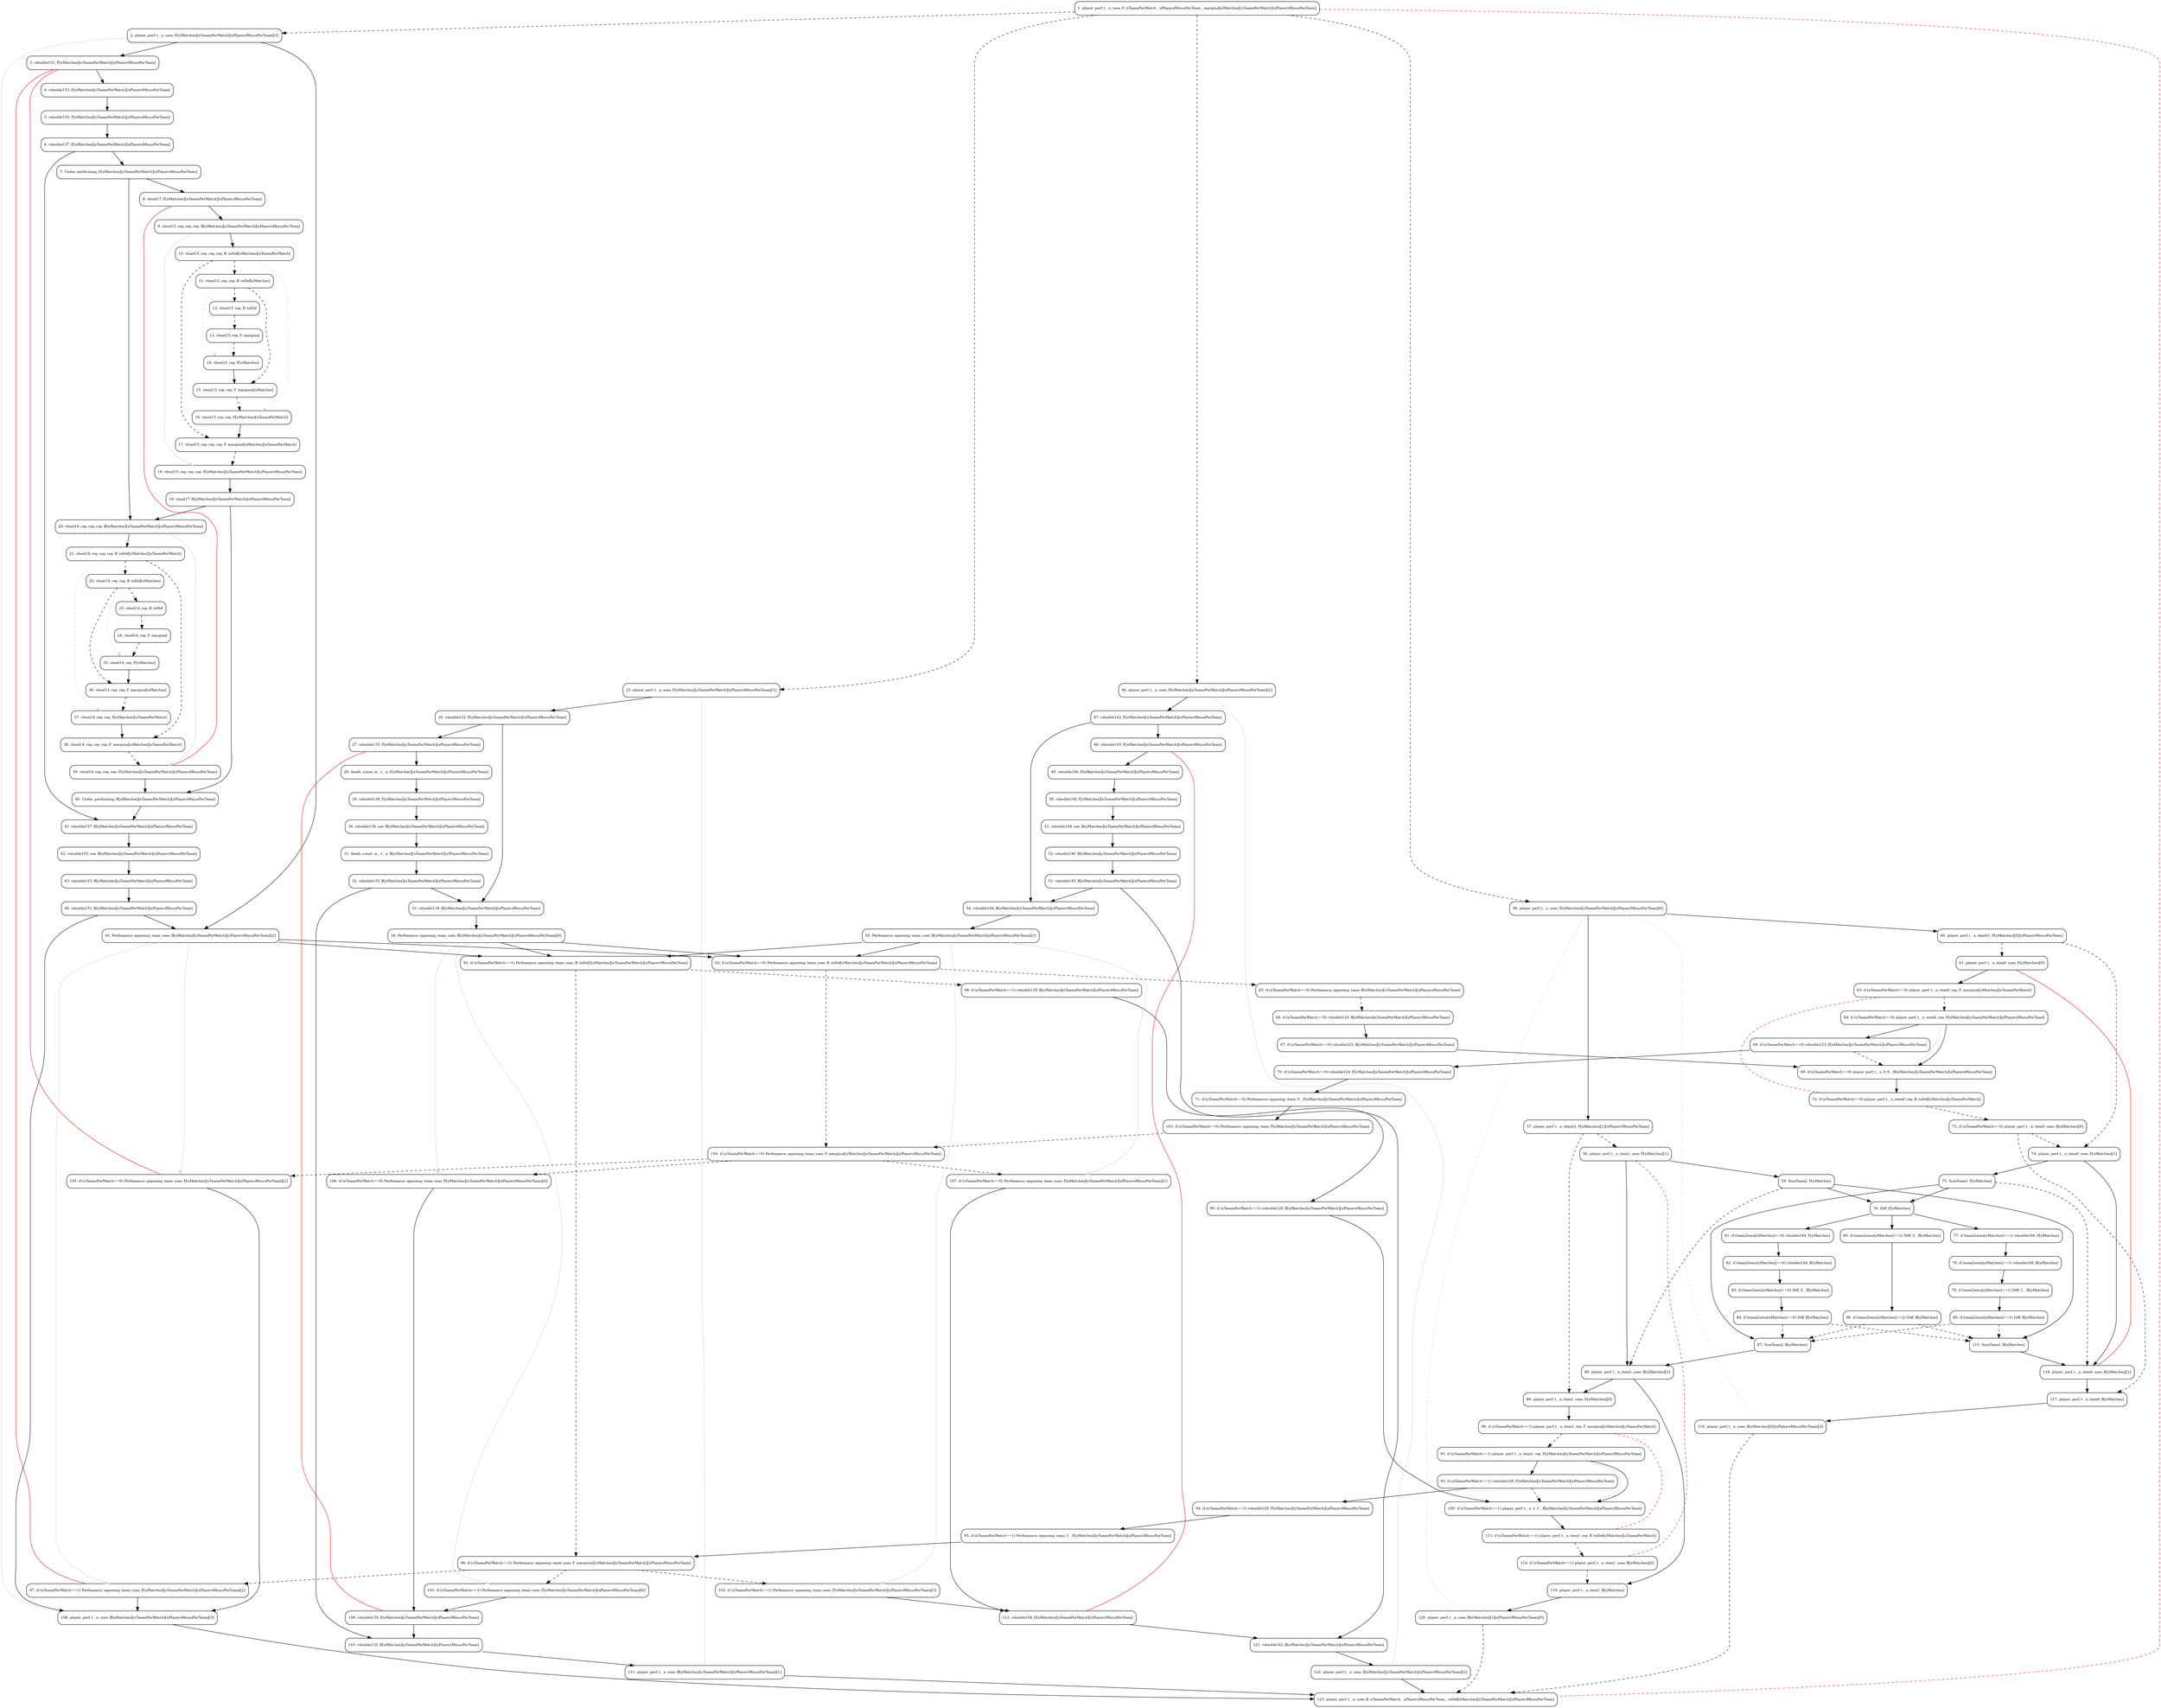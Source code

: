 digraph Model
{
    node [ fontsize=8, style="filled, rounded", fillcolor=transparent ];

    node1 [ label="1. player_perf_t__n_uses_F_nTeamsPerMatch__nPlayersMinusPerTeam__marginal[nMatches][nTeamsPerMatch][nPlayersMinusPerTeam]" fontsize="9" fontcolor="#000000" shape="box" ];
    node2 [ label="2. player_perf_t__n_uses_F[nMatches][nTeamsPerMatch][nPlayersMinusPerTeam][3]" fontsize="9" fontcolor="#000000" shape="box" ];
    node3 [ label="3. vdouble151_F[nMatches][nTeamsPerMatch][nPlayersMinusPerTeam]" fontsize="9" fontcolor="#000000" shape="box" ];
    node4 [ label="4. vdouble153_F[nMatches][nTeamsPerMatch][nPlayersMinusPerTeam]" fontsize="9" fontcolor="#000000" shape="box" ];
    node5 [ label="5. vdouble155_F[nMatches][nTeamsPerMatch][nPlayersMinusPerTeam]" fontsize="9" fontcolor="#000000" shape="box" ];
    node6 [ label="6. vdouble157_F[nMatches][nTeamsPerMatch][nPlayersMinusPerTeam]" fontsize="9" fontcolor="#000000" shape="box" ];
    node7 [ label="7. Under_performing_F[nMatches][nTeamsPerMatch][nPlayersMinusPerTeam]" fontsize="9" fontcolor="#000000" shape="box" ];
    node8 [ label="8. vbool17_F[nMatches][nTeamsPerMatch][nPlayersMinusPerTeam]" fontsize="9" fontcolor="#000000" shape="box" ];
    node9 [ label="9. vbool15_rep_rep_rep_B[nMatches][nTeamsPerMatch][nPlayersMinusPerTeam]" fontsize="9" fontcolor="#000000" shape="box" ];
    node10 [ label="10. vbool15_rep_rep_rep_B_toDef[nMatches][nTeamsPerMatch]" fontsize="9" fontcolor="#000000" shape="box" ];
    node11 [ label="11. vbool15_rep_rep_B_toDef[nMatches]" fontsize="9" fontcolor="#000000" shape="box" ];
    node12 [ label="12. vbool15_rep_B_toDef" fontsize="9" fontcolor="#000000" shape="box" ];
    node13 [ label="13. vbool15_rep_F_marginal" fontsize="9" fontcolor="#000000" shape="box" ];
    node14 [ label="14. vbool15_rep_F[nMatches]" fontsize="9" fontcolor="#000000" shape="box" ];
    node15 [ label="15. vbool15_rep_rep_F_marginal[nMatches]" fontsize="9" fontcolor="#000000" shape="box" ];
    node16 [ label="16. vbool15_rep_rep_F[nMatches][nTeamsPerMatch]" fontsize="9" fontcolor="#000000" shape="box" ];
    node17 [ label="17. vbool15_rep_rep_rep_F_marginal[nMatches][nTeamsPerMatch]" fontsize="9" fontcolor="#000000" shape="box" ];
    node18 [ label="18. vbool15_rep_rep_rep_F[nMatches][nTeamsPerMatch][nPlayersMinusPerTeam]" fontsize="9" fontcolor="#000000" shape="box" ];
    node19 [ label="19. vbool17_B[nMatches][nTeamsPerMatch][nPlayersMinusPerTeam]" fontsize="9" fontcolor="#000000" shape="box" ];
    node20 [ label="20. vbool14_rep_rep_rep_B[nMatches][nTeamsPerMatch][nPlayersMinusPerTeam]" fontsize="9" fontcolor="#000000" shape="box" ];
    node21 [ label="21. vbool14_rep_rep_rep_B_toDef[nMatches][nTeamsPerMatch]" fontsize="9" fontcolor="#000000" shape="box" ];
    node22 [ label="22. vbool14_rep_rep_B_toDef[nMatches]" fontsize="9" fontcolor="#000000" shape="box" ];
    node23 [ label="23. vbool14_rep_B_toDef" fontsize="9" fontcolor="#000000" shape="box" ];
    node24 [ label="24. vbool14_rep_F_marginal" fontsize="9" fontcolor="#000000" shape="box" ];
    node25 [ label="25. player_perf_t__n_uses_F[nMatches][nTeamsPerMatch][nPlayersMinusPerTeam][1]" fontsize="9" fontcolor="#000000" shape="box" ];
    node26 [ label="26. vdouble132_F[nMatches][nTeamsPerMatch][nPlayersMinusPerTeam]" fontsize="9" fontcolor="#000000" shape="box" ];
    node27 [ label="27. vdouble135_F[nMatches][nTeamsPerMatch][nPlayersMinusPerTeam]" fontsize="9" fontcolor="#000000" shape="box" ];
    node28 [ label="28. death_count_m__t__n_F[nMatches][nTeamsPerMatch][nPlayersMinusPerTeam]" fontsize="9" fontcolor="#000000" shape="box" ];
    node29 [ label="29. vdouble138_F[nMatches][nTeamsPerMatch][nPlayersMinusPerTeam]" fontsize="9" fontcolor="#000000" shape="box" ];
    node30 [ label="30. vdouble138_use_B[nMatches][nTeamsPerMatch][nPlayersMinusPerTeam]" fontsize="9" fontcolor="#000000" shape="box" ];
    node31 [ label="31. death_count_m__t__n_B[nMatches][nTeamsPerMatch][nPlayersMinusPerTeam]" fontsize="9" fontcolor="#000000" shape="box" ];
    node32 [ label="32. vdouble135_B[nMatches][nTeamsPerMatch][nPlayersMinusPerTeam]" fontsize="9" fontcolor="#000000" shape="box" ];
    node33 [ label="33. vdouble134_B[nMatches][nTeamsPerMatch][nPlayersMinusPerTeam]" fontsize="9" fontcolor="#000000" shape="box" ];
    node34 [ label="34. Perfomance_opposing_team_uses_B[nMatches][nTeamsPerMatch][nPlayersMinusPerTeam][0]" fontsize="9" fontcolor="#000000" shape="box" ];
    node35 [ label="35. vbool14_rep_F[nMatches]" fontsize="9" fontcolor="#000000" shape="box" ];
    node36 [ label="36. vbool14_rep_rep_F_marginal[nMatches]" fontsize="9" fontcolor="#000000" shape="box" ];
    node37 [ label="37. vbool14_rep_rep_F[nMatches][nTeamsPerMatch]" fontsize="9" fontcolor="#000000" shape="box" ];
    node38 [ label="38. vbool14_rep_rep_rep_F_marginal[nMatches][nTeamsPerMatch]" fontsize="9" fontcolor="#000000" shape="box" ];
    node39 [ label="39. vbool14_rep_rep_rep_F[nMatches][nTeamsPerMatch][nPlayersMinusPerTeam]" fontsize="9" fontcolor="#000000" shape="box" ];
    node40 [ label="40. Under_performing_B[nMatches][nTeamsPerMatch][nPlayersMinusPerTeam]" fontsize="9" fontcolor="#000000" shape="box" ];
    node41 [ label="41. vdouble157_B[nMatches][nTeamsPerMatch][nPlayersMinusPerTeam]" fontsize="9" fontcolor="#000000" shape="box" ];
    node42 [ label="42. vdouble155_use_B[nMatches][nTeamsPerMatch][nPlayersMinusPerTeam]" fontsize="9" fontcolor="#000000" shape="box" ];
    node43 [ label="43. vdouble153_B[nMatches][nTeamsPerMatch][nPlayersMinusPerTeam]" fontsize="9" fontcolor="#000000" shape="box" ];
    node44 [ label="44. vdouble151_B[nMatches][nTeamsPerMatch][nPlayersMinusPerTeam]" fontsize="9" fontcolor="#000000" shape="box" ];
    node45 [ label="45. Perfomance_opposing_team_uses_B[nMatches][nTeamsPerMatch][nPlayersMinusPerTeam][2]" fontsize="9" fontcolor="#000000" shape="box" ];
    node46 [ label="46. player_perf_t__n_uses_F[nMatches][nTeamsPerMatch][nPlayersMinusPerTeam][2]" fontsize="9" fontcolor="#000000" shape="box" ];
    node47 [ label="47. vdouble142_F[nMatches][nTeamsPerMatch][nPlayersMinusPerTeam]" fontsize="9" fontcolor="#000000" shape="box" ];
    node48 [ label="48. vdouble145_F[nMatches][nTeamsPerMatch][nPlayersMinusPerTeam]" fontsize="9" fontcolor="#000000" shape="box" ];
    node49 [ label="49. vdouble146_F[nMatches][nTeamsPerMatch][nPlayersMinusPerTeam]" fontsize="9" fontcolor="#000000" shape="box" ];
    node50 [ label="50. vdouble148_F[nMatches][nTeamsPerMatch][nPlayersMinusPerTeam]" fontsize="9" fontcolor="#000000" shape="box" ];
    node51 [ label="51. vdouble148_use_B[nMatches][nTeamsPerMatch][nPlayersMinusPerTeam]" fontsize="9" fontcolor="#000000" shape="box" ];
    node52 [ label="52. vdouble146_B[nMatches][nTeamsPerMatch][nPlayersMinusPerTeam]" fontsize="9" fontcolor="#000000" shape="box" ];
    node53 [ label="53. vdouble145_B[nMatches][nTeamsPerMatch][nPlayersMinusPerTeam]" fontsize="9" fontcolor="#000000" shape="box" ];
    node54 [ label="54. vdouble144_B[nMatches][nTeamsPerMatch][nPlayersMinusPerTeam]" fontsize="9" fontcolor="#000000" shape="box" ];
    node55 [ label="55. Perfomance_opposing_team_uses_B[nMatches][nTeamsPerMatch][nPlayersMinusPerTeam][1]" fontsize="9" fontcolor="#000000" shape="box" ];
    node56 [ label="56. player_perf_t__n_uses_F[nMatches][nTeamsPerMatch][nPlayersMinusPerTeam][0]" fontsize="9" fontcolor="#000000" shape="box" ];
    node57 [ label="57. player_perf_t__n_depth1_F[nMatches][1][nPlayersMinusPerTeam]" fontsize="9" fontcolor="#000000" shape="box" ];
    node58 [ label="58. player_perf_t__n_item1_uses_F[nMatches][1]" fontsize="9" fontcolor="#000000" shape="box" ];
    node59 [ label="59. SumTeam2_F[nMatches]" fontsize="9" fontcolor="#000000" shape="box" ];
    node60 [ label="60. player_perf_t__n_depth1_F[nMatches][0][nPlayersMinusPerTeam]" fontsize="9" fontcolor="#000000" shape="box" ];
    node61 [ label="61. player_perf_t__n_item0_uses_F[nMatches][0]" fontsize="9" fontcolor="#000000" shape="box" ];
    node62 [ label="62. if (nTeamsPerMatch==0) Perfomance_opposing_team_uses_B_toDef[nMatches][nTeamsPerMatch][nPlayersMinusPerTeam]" fontsize="9" fontcolor="#000000" shape="box" ];
    node63 [ label="63. if (nTeamsPerMatch==0) player_perf_t__n_item0_rep_F_marginal[nMatches][nTeamsPerMatch]" fontsize="9" fontcolor="#000000" shape="box" ];
    node64 [ label="64. if (nTeamsPerMatch==0) player_perf_t__n_item0_rep_F[nMatches][nTeamsPerMatch][nPlayersMinusPerTeam]" fontsize="9" fontcolor="#000000" shape="box" ];
    node65 [ label="65. if (nTeamsPerMatch==0) Perfomance_opposing_team_B[nMatches][nTeamsPerMatch][nPlayersMinusPerTeam]" fontsize="9" fontcolor="#000000" shape="box" ];
    node66 [ label="66. if (nTeamsPerMatch==0) vdouble124_B[nMatches][nTeamsPerMatch][nPlayersMinusPerTeam]" fontsize="9" fontcolor="#000000" shape="box" ];
    node67 [ label="67. if (nTeamsPerMatch==0) vdouble123_B[nMatches][nTeamsPerMatch][nPlayersMinusPerTeam]" fontsize="9" fontcolor="#000000" shape="box" ];
    node68 [ label="68. if (nTeamsPerMatch==0) vdouble123_F[nMatches][nTeamsPerMatch][nPlayersMinusPerTeam]" fontsize="9" fontcolor="#000000" shape="box" ];
    node69 [ label="69. if (nTeamsPerMatch==0) player_perf_t__n_0_0__B[nMatches][nTeamsPerMatch][nPlayersMinusPerTeam]" fontsize="9" fontcolor="#000000" shape="box" ];
    node70 [ label="70. if (nTeamsPerMatch==0) vdouble124_F[nMatches][nTeamsPerMatch][nPlayersMinusPerTeam]" fontsize="9" fontcolor="#000000" shape="box" ];
    node71 [ label="71. if (nTeamsPerMatch==0) Perfomance_opposing_team_0__F[nMatches][nTeamsPerMatch][nPlayersMinusPerTeam]" fontsize="9" fontcolor="#000000" shape="box" ];
    node72 [ label="72. if (nTeamsPerMatch==0) player_perf_t__n_item0_rep_B_toDef[nMatches][nTeamsPerMatch]" fontsize="9" fontcolor="#000000" shape="box" ];
    node73 [ label="73. if (nTeamsPerMatch==0) player_perf_t__n_item0_uses_B[nMatches][0]" fontsize="9" fontcolor="#000000" shape="box" ];
    node74 [ label="74. player_perf_t__n_item0_uses_F[nMatches][1]" fontsize="9" fontcolor="#000000" shape="box" ];
    node75 [ label="75. SumTeam1_F[nMatches]" fontsize="9" fontcolor="#000000" shape="box" ];
    node76 [ label="76. Diff_F[nMatches]" fontsize="9" fontcolor="#000000" shape="box" ];
    node77 [ label="77. if (team2wins[nMatches]==1) vdouble166_F[nMatches]" fontsize="9" fontcolor="#000000" shape="box" ];
    node78 [ label="78. if (team2wins[nMatches]==1) vdouble166_B[nMatches]" fontsize="9" fontcolor="#000000" shape="box" ];
    node79 [ label="79. if (team2wins[nMatches]==1) Diff_1__B[nMatches]" fontsize="9" fontcolor="#000000" shape="box" ];
    node80 [ label="80. if (team2wins[nMatches]==1) Diff_B[nMatches]" fontsize="9" fontcolor="#000000" shape="box" ];
    node81 [ label="81. if (team2wins[nMatches]==0) vdouble164_F[nMatches]" fontsize="9" fontcolor="#000000" shape="box" ];
    node82 [ label="82. if (team2wins[nMatches]==0) vdouble164_B[nMatches]" fontsize="9" fontcolor="#000000" shape="box" ];
    node83 [ label="83. if (team2wins[nMatches]==0) Diff_0__B[nMatches]" fontsize="9" fontcolor="#000000" shape="box" ];
    node84 [ label="84. if (team2wins[nMatches]==0) Diff_B[nMatches]" fontsize="9" fontcolor="#000000" shape="box" ];
    node85 [ label="85. if (team2wins[nMatches]==2) Diff_2__B[nMatches]" fontsize="9" fontcolor="#000000" shape="box" ];
    node86 [ label="86. if (team2wins[nMatches]==2) Diff_B[nMatches]" fontsize="9" fontcolor="#000000" shape="box" ];
    node87 [ label="87. SumTeam2_B[nMatches]" fontsize="9" fontcolor="#000000" shape="box" ];
    node88 [ label="88. player_perf_t__n_item1_uses_B[nMatches][1]" fontsize="9" fontcolor="#000000" shape="box" ];
    node89 [ label="89. player_perf_t__n_item1_uses_F[nMatches][0]" fontsize="9" fontcolor="#000000" shape="box" ];
    node90 [ label="90. if (nTeamsPerMatch==1) player_perf_t__n_item1_rep_F_marginal[nMatches][nTeamsPerMatch]" fontsize="9" fontcolor="#000000" shape="box" ];
    node91 [ label="91. if (nTeamsPerMatch==1) player_perf_t__n_item1_rep_F[nMatches][nTeamsPerMatch][nPlayersMinusPerTeam]" fontsize="9" fontcolor="#000000" shape="box" ];
    node92 [ label="92. if (nTeamsPerMatch==1) Perfomance_opposing_team_uses_B_toDef2[nMatches][nTeamsPerMatch][nPlayersMinusPerTeam]" fontsize="9" fontcolor="#000000" shape="box" ];
    node93 [ label="93. if (nTeamsPerMatch==1) vdouble128_F[nMatches][nTeamsPerMatch][nPlayersMinusPerTeam]" fontsize="9" fontcolor="#000000" shape="box" ];
    node94 [ label="94. if (nTeamsPerMatch==1) vdouble129_F[nMatches][nTeamsPerMatch][nPlayersMinusPerTeam]" fontsize="9" fontcolor="#000000" shape="box" ];
    node95 [ label="95. if (nTeamsPerMatch==1) Perfomance_opposing_team_1__F[nMatches][nTeamsPerMatch][nPlayersMinusPerTeam]" fontsize="9" fontcolor="#000000" shape="box" ];
    node96 [ label="96. if (nTeamsPerMatch==1) Perfomance_opposing_team_uses_F_marginal2[nMatches][nTeamsPerMatch][nPlayersMinusPerTeam]" fontsize="9" fontcolor="#000000" shape="box" ];
    node97 [ label="97. if (nTeamsPerMatch==1) Perfomance_opposing_team_uses_F[nMatches][nTeamsPerMatch][nPlayersMinusPerTeam][2]" fontsize="9" fontcolor="#000000" shape="box" ];
    node98 [ label="98. if (nTeamsPerMatch==1) vdouble129_B[nMatches][nTeamsPerMatch][nPlayersMinusPerTeam]" fontsize="9" fontcolor="#000000" shape="box" ];
    node99 [ label="99. if (nTeamsPerMatch==1) vdouble128_B[nMatches][nTeamsPerMatch][nPlayersMinusPerTeam]" fontsize="9" fontcolor="#000000" shape="box" ];
    node100 [ label="100. if (nTeamsPerMatch==1) player_perf_t__n_1_1__B[nMatches][nTeamsPerMatch][nPlayersMinusPerTeam]" fontsize="9" fontcolor="#000000" shape="box" ];
    node101 [ label="101. if (nTeamsPerMatch==1) Perfomance_opposing_team_uses_F[nMatches][nTeamsPerMatch][nPlayersMinusPerTeam][0]" fontsize="9" fontcolor="#000000" shape="box" ];
    node102 [ label="102. if (nTeamsPerMatch==1) Perfomance_opposing_team_uses_F[nMatches][nTeamsPerMatch][nPlayersMinusPerTeam][1]" fontsize="9" fontcolor="#000000" shape="box" ];
    node103 [ label="103. if (nTeamsPerMatch==0) Perfomance_opposing_team_F[nMatches][nTeamsPerMatch][nPlayersMinusPerTeam]" fontsize="9" fontcolor="#000000" shape="box" ];
    node104 [ label="104. if (nTeamsPerMatch==0) Perfomance_opposing_team_uses_F_marginal[nMatches][nTeamsPerMatch][nPlayersMinusPerTeam]" fontsize="9" fontcolor="#000000" shape="box" ];
    node105 [ label="105. if (nTeamsPerMatch==0) Perfomance_opposing_team_uses_F[nMatches][nTeamsPerMatch][nPlayersMinusPerTeam][2]" fontsize="9" fontcolor="#000000" shape="box" ];
    node106 [ label="106. if (nTeamsPerMatch==0) Perfomance_opposing_team_uses_F[nMatches][nTeamsPerMatch][nPlayersMinusPerTeam][0]" fontsize="9" fontcolor="#000000" shape="box" ];
    node107 [ label="107. if (nTeamsPerMatch==0) Perfomance_opposing_team_uses_F[nMatches][nTeamsPerMatch][nPlayersMinusPerTeam][1]" fontsize="9" fontcolor="#000000" shape="box" ];
    node108 [ label="108. player_perf_t__n_uses_B[nMatches][nTeamsPerMatch][nPlayersMinusPerTeam][3]" fontsize="9" fontcolor="#000000" shape="box" ];
    node109 [ label="109. vdouble134_F[nMatches][nTeamsPerMatch][nPlayersMinusPerTeam]" fontsize="9" fontcolor="#000000" shape="box" ];
    node110 [ label="110. vdouble132_B[nMatches][nTeamsPerMatch][nPlayersMinusPerTeam]" fontsize="9" fontcolor="#000000" shape="box" ];
    node111 [ label="111. player_perf_t__n_uses_B[nMatches][nTeamsPerMatch][nPlayersMinusPerTeam][1]" fontsize="9" fontcolor="#000000" shape="box" ];
    node112 [ label="112. vdouble144_F[nMatches][nTeamsPerMatch][nPlayersMinusPerTeam]" fontsize="9" fontcolor="#000000" shape="box" ];
    node113 [ label="113. if (nTeamsPerMatch==1) player_perf_t__n_item1_rep_B_toDef[nMatches][nTeamsPerMatch]" fontsize="9" fontcolor="#000000" shape="box" ];
    node114 [ label="114. if (nTeamsPerMatch==1) player_perf_t__n_item1_uses_B[nMatches][0]" fontsize="9" fontcolor="#000000" shape="box" ];
    node115 [ label="115. SumTeam1_B[nMatches]" fontsize="9" fontcolor="#000000" shape="box" ];
    node116 [ label="116. player_perf_t__n_item0_uses_B[nMatches][1]" fontsize="9" fontcolor="#000000" shape="box" ];
    node117 [ label="117. player_perf_t__n_item0_B[nMatches]" fontsize="9" fontcolor="#000000" shape="box" ];
    node118 [ label="118. player_perf_t__n_uses_B[nMatches][0][nPlayersMinusPerTeam][0]" fontsize="9" fontcolor="#000000" shape="box" ];
    node119 [ label="119. player_perf_t__n_item1_B[nMatches]" fontsize="9" fontcolor="#000000" shape="box" ];
    node120 [ label="120. player_perf_t__n_uses_B[nMatches][1][nPlayersMinusPerTeam][0]" fontsize="9" fontcolor="#000000" shape="box" ];
    node121 [ label="121. vdouble142_B[nMatches][nTeamsPerMatch][nPlayersMinusPerTeam]" fontsize="9" fontcolor="#000000" shape="box" ];
    node122 [ label="122. player_perf_t__n_uses_B[nMatches][nTeamsPerMatch][nPlayersMinusPerTeam][2]" fontsize="9" fontcolor="#000000" shape="box" ];
    node123 [ label="123. player_perf_t__n_uses_B_nTeamsPerMatch__nPlayersMinusPerTeam__toDef[nMatches][nTeamsPerMatch][nPlayersMinusPerTeam]" fontsize="9" fontcolor="#000000" shape="box" ];

    node1 -> node123 [ color="#FF0000" arrowtail="none" style="dashed" dir="back" ];
    node2 -> node108 [ color="#D3D3D3" arrowtail="none" dir="back" ];
    node1 -> node2 [ arrowtail="none" style="dashed" ];
    node3 -> node97 [ color="#FF0000" arrowtail="none" dir="back" ];
    node3 -> node105 [ color="#FF0000" arrowtail="none" dir="back" ];
    node2 -> node3 [ arrowtail="none" ];
    node3 -> node4 [ arrowtail="none" ];
    node4 -> node5 [ arrowtail="none" ];
    node5 -> node6 [ arrowtail="none" ];
    node6 -> node7 [ arrowtail="none" ];
    node7 -> node8 [ arrowtail="none" ];
    node8 -> node39 [ color="#FF0000" arrowtail="none" dir="back" ];
    node8 -> node9 [ arrowtail="none" ];
    node9 -> node10 [ arrowtail="none" ];
    node10 -> node11 [ arrowtail="none" style="dashed" ];
    node11 -> node12 [ arrowtail="none" style="dashed" ];
    node12 -> node13 [ arrowtail="none" style="dashed" ];
    node11 -> node14 [ color="#D3D3D3" arrowtail="none" style="dashed" ];
    node13 -> node14 [ arrowtail="none" style="dashed" ];
    node14 -> node15 [ arrowtail="none" ];
    node11 -> node15 [ arrowtail="none" style="dashed" ];
    node15 -> node16 [ arrowtail="none" style="dashed" ];
    node10 -> node16 [ color="#D3D3D3" arrowtail="none" style="dashed" ];
    node16 -> node17 [ arrowtail="none" ];
    node10 -> node17 [ arrowtail="none" style="dashed" ];
    node17 -> node18 [ arrowtail="none" style="dashed" ];
    node9 -> node18 [ color="#D3D3D3" arrowtail="none" ];
    node18 -> node19 [ arrowtail="none" ];
    node7 -> node20 [ arrowtail="none" ];
    node19 -> node20 [ arrowtail="none" ];
    node20 -> node21 [ arrowtail="none" ];
    node21 -> node22 [ arrowtail="none" style="dashed" ];
    node22 -> node23 [ arrowtail="none" style="dashed" ];
    node23 -> node24 [ arrowtail="none" style="dashed" ];
    node25 -> node111 [ color="#D3D3D3" arrowtail="none" dir="back" ];
    node1 -> node25 [ arrowtail="none" style="dashed" ];
    node25 -> node26 [ arrowtail="none" ];
    node26 -> node27 [ arrowtail="none" ];
    node27 -> node109 [ color="#FF0000" arrowtail="none" dir="back" ];
    node27 -> node28 [ arrowtail="none" ];
    node28 -> node29 [ arrowtail="none" ];
    node29 -> node30 [ arrowtail="none" ];
    node30 -> node31 [ arrowtail="none" ];
    node31 -> node32 [ arrowtail="none" ];
    node26 -> node33 [ arrowtail="none" ];
    node32 -> node33 [ arrowtail="none" ];
    node33 -> node34 [ arrowtail="none" ];
    node22 -> node35 [ color="#D3D3D3" arrowtail="none" style="dashed" ];
    node24 -> node35 [ arrowtail="none" style="dashed" ];
    node35 -> node36 [ arrowtail="none" ];
    node22 -> node36 [ arrowtail="none" style="dashed" ];
    node36 -> node37 [ arrowtail="none" style="dashed" ];
    node21 -> node37 [ color="#D3D3D3" arrowtail="none" style="dashed" ];
    node37 -> node38 [ arrowtail="none" ];
    node21 -> node38 [ arrowtail="none" style="dashed" ];
    node38 -> node39 [ arrowtail="none" style="dashed" ];
    node20 -> node39 [ color="#D3D3D3" arrowtail="none" ];
    node39 -> node40 [ arrowtail="none" ];
    node19 -> node40 [ arrowtail="none" ];
    node6 -> node41 [ arrowtail="none" ];
    node40 -> node41 [ arrowtail="none" ];
    node41 -> node42 [ arrowtail="none" ];
    node42 -> node43 [ arrowtail="none" ];
    node43 -> node44 [ arrowtail="none" ];
    node44 -> node45 [ arrowtail="none" ];
    node2 -> node45 [ arrowtail="none" ];
    node46 -> node122 [ color="#D3D3D3" arrowtail="none" dir="back" ];
    node1 -> node46 [ arrowtail="none" style="dashed" ];
    node46 -> node47 [ arrowtail="none" ];
    node47 -> node48 [ arrowtail="none" ];
    node48 -> node112 [ color="#FF0000" arrowtail="none" dir="back" ];
    node48 -> node49 [ arrowtail="none" ];
    node49 -> node50 [ arrowtail="none" ];
    node50 -> node51 [ arrowtail="none" ];
    node51 -> node52 [ arrowtail="none" ];
    node52 -> node53 [ arrowtail="none" ];
    node47 -> node54 [ arrowtail="none" ];
    node53 -> node54 [ arrowtail="none" ];
    node54 -> node55 [ arrowtail="none" ];
    node56 -> node120 [ color="#D3D3D3" arrowtail="none" style="dashed" dir="back" ];
    node56 -> node118 [ color="#D3D3D3" arrowtail="none" style="dashed" dir="back" ];
    node1 -> node56 [ arrowtail="none" style="dashed" ];
    node56 -> node57 [ arrowtail="none" ];
    node57 -> node58 [ arrowtail="none" style="dashed" ];
    node58 -> node114 [ color="#FF0000" arrowtail="none" style="dashed" dir="back" ];
    node58 -> node59 [ arrowtail="none" ];
    node56 -> node60 [ arrowtail="none" ];
    node61 -> node116 [ color="#FF0000" arrowtail="none" dir="back" ];
    node60 -> node61 [ arrowtail="none" style="dashed" ];
    node55 -> node62 [ arrowtail="none" ];
    node34 -> node62 [ arrowtail="none" ];
    node45 -> node62 [ arrowtail="none" ];
    node63 -> node72 [ color="#FF0000" arrowtail="none" style="dashed" dir="back" ];
    node61 -> node63 [ arrowtail="none" ];
    node64 -> node69 [ color="#D3D3D3" arrowtail="none" dir="back" ];
    node63 -> node64 [ arrowtail="none" style="dashed" ];
    node62 -> node65 [ arrowtail="none" style="dashed" ];
    node65 -> node66 [ arrowtail="none" style="dashed" ];
    node66 -> node67 [ arrowtail="none" ];
    node64 -> node68 [ arrowtail="none" ];
    node67 -> node69 [ arrowtail="none" ];
    node64 -> node69 [ arrowtail="none" ];
    node68 -> node69 [ arrowtail="none" style="dashed" ];
    node68 -> node70 [ arrowtail="none" ];
    node70 -> node71 [ arrowtail="none" ];
    node69 -> node72 [ arrowtail="none" ];
    node72 -> node73 [ arrowtail="none" style="dashed" ];
    node73 -> node74 [ arrowtail="none" style="dashed" ];
    node60 -> node74 [ arrowtail="none" style="dashed" ];
    node74 -> node75 [ arrowtail="none" ];
    node59 -> node76 [ arrowtail="none" ];
    node75 -> node76 [ arrowtail="none" ];
    node76 -> node77 [ arrowtail="none" ];
    node77 -> node78 [ arrowtail="none" ];
    node78 -> node79 [ arrowtail="none" ];
    node79 -> node80 [ arrowtail="none" ];
    node76 -> node81 [ arrowtail="none" ];
    node81 -> node82 [ arrowtail="none" ];
    node82 -> node83 [ arrowtail="none" ];
    node83 -> node84 [ arrowtail="none" ];
    node76 -> node85 [ arrowtail="none" ];
    node85 -> node86 [ arrowtail="none" ];
    node80 -> node87 [ arrowtail="none" style="dashed" ];
    node84 -> node87 [ arrowtail="none" style="dashed" ];
    node86 -> node87 [ arrowtail="none" style="dashed" ];
    node75 -> node87 [ arrowtail="none" ];
    node58 -> node88 [ arrowtail="none" ];
    node59 -> node88 [ arrowtail="none" style="dashed" ];
    node87 -> node88 [ arrowtail="none" ];
    node57 -> node89 [ arrowtail="none" style="dashed" ];
    node88 -> node89 [ arrowtail="none" ];
    node89 -> node90 [ arrowtail="none" ];
    node90 -> node113 [ color="#FF0000" arrowtail="none" style="dashed" dir="back" ];
    node90 -> node91 [ arrowtail="none" style="dashed" ];
    node91 -> node100 [ color="#D3D3D3" arrowtail="none" dir="back" ];
    node55 -> node92 [ arrowtail="none" ];
    node34 -> node92 [ arrowtail="none" ];
    node45 -> node92 [ arrowtail="none" ];
    node91 -> node93 [ arrowtail="none" ];
    node93 -> node94 [ arrowtail="none" ];
    node94 -> node95 [ arrowtail="none" ];
    node95 -> node96 [ arrowtail="none" ];
    node92 -> node96 [ arrowtail="none" style="dashed" ];
    node96 -> node97 [ arrowtail="none" style="dashed" ];
    node45 -> node97 [ color="#D3D3D3" arrowtail="none" ];
    node92 -> node98 [ arrowtail="none" style="dashed" ];
    node98 -> node99 [ arrowtail="none" ];
    node91 -> node100 [ arrowtail="none" ];
    node93 -> node100 [ arrowtail="none" style="dashed" ];
    node99 -> node100 [ arrowtail="none" ];
    node34 -> node101 [ color="#D3D3D3" arrowtail="none" ];
    node96 -> node101 [ arrowtail="none" style="dashed" ];
    node55 -> node102 [ color="#D3D3D3" arrowtail="none" ];
    node96 -> node102 [ arrowtail="none" style="dashed" ];
    node71 -> node103 [ arrowtail="none" ];
    node103 -> node104 [ arrowtail="none" style="dashed" ];
    node62 -> node104 [ arrowtail="none" style="dashed" ];
    node104 -> node105 [ arrowtail="none" style="dashed" ];
    node45 -> node105 [ color="#D3D3D3" arrowtail="none" ];
    node34 -> node106 [ color="#D3D3D3" arrowtail="none" ];
    node104 -> node106 [ arrowtail="none" style="dashed" ];
    node55 -> node107 [ color="#D3D3D3" arrowtail="none" ];
    node104 -> node107 [ arrowtail="none" style="dashed" ];
    node97 -> node108 [ arrowtail="none" ];
    node105 -> node108 [ arrowtail="none" ];
    node44 -> node108 [ arrowtail="none" ];
    node101 -> node109 [ arrowtail="none" ];
    node106 -> node109 [ arrowtail="none" ];
    node32 -> node110 [ arrowtail="none" ];
    node109 -> node110 [ arrowtail="none" ];
    node110 -> node111 [ arrowtail="none" ];
    node102 -> node112 [ arrowtail="none" ];
    node107 -> node112 [ arrowtail="none" ];
    node100 -> node113 [ arrowtail="none" ];
    node113 -> node114 [ arrowtail="none" style="dashed" ];
    node59 -> node115 [ arrowtail="none" ];
    node80 -> node115 [ arrowtail="none" style="dashed" ];
    node84 -> node115 [ arrowtail="none" style="dashed" ];
    node86 -> node115 [ arrowtail="none" style="dashed" ];
    node74 -> node116 [ arrowtail="none" ];
    node75 -> node116 [ arrowtail="none" style="dashed" ];
    node115 -> node116 [ arrowtail="none" ];
    node116 -> node117 [ arrowtail="none" ];
    node73 -> node117 [ arrowtail="none" style="dashed" ];
    node117 -> node118 [ arrowtail="none" ];
    node88 -> node119 [ arrowtail="none" ];
    node114 -> node119 [ arrowtail="none" style="dashed" ];
    node119 -> node120 [ arrowtail="none" ];
    node53 -> node121 [ arrowtail="none" ];
    node112 -> node121 [ arrowtail="none" ];
    node121 -> node122 [ arrowtail="none" ];
    node108 -> node123 [ arrowtail="none" ];
    node122 -> node123 [ arrowtail="none" ];
    node111 -> node123 [ arrowtail="none" ];
    node120 -> node123 [ arrowtail="none" style="dashed" ];
    node118 -> node123 [ arrowtail="none" style="dashed" ];
}
